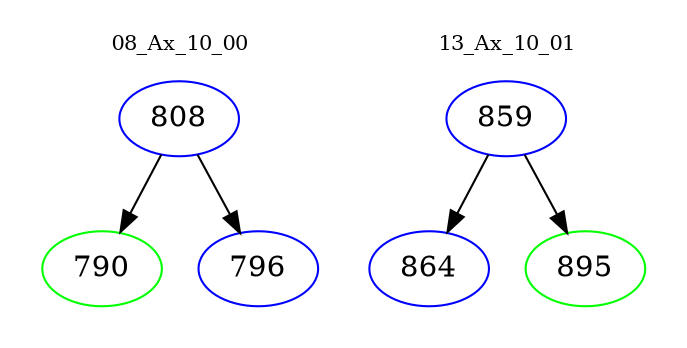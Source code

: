 digraph{
subgraph cluster_0 {
color = white
label = "08_Ax_10_00";
fontsize=10;
T0_808 [label="808", color="blue"]
T0_808 -> T0_790 [color="black"]
T0_790 [label="790", color="green"]
T0_808 -> T0_796 [color="black"]
T0_796 [label="796", color="blue"]
}
subgraph cluster_1 {
color = white
label = "13_Ax_10_01";
fontsize=10;
T1_859 [label="859", color="blue"]
T1_859 -> T1_864 [color="black"]
T1_864 [label="864", color="blue"]
T1_859 -> T1_895 [color="black"]
T1_895 [label="895", color="green"]
}
}
